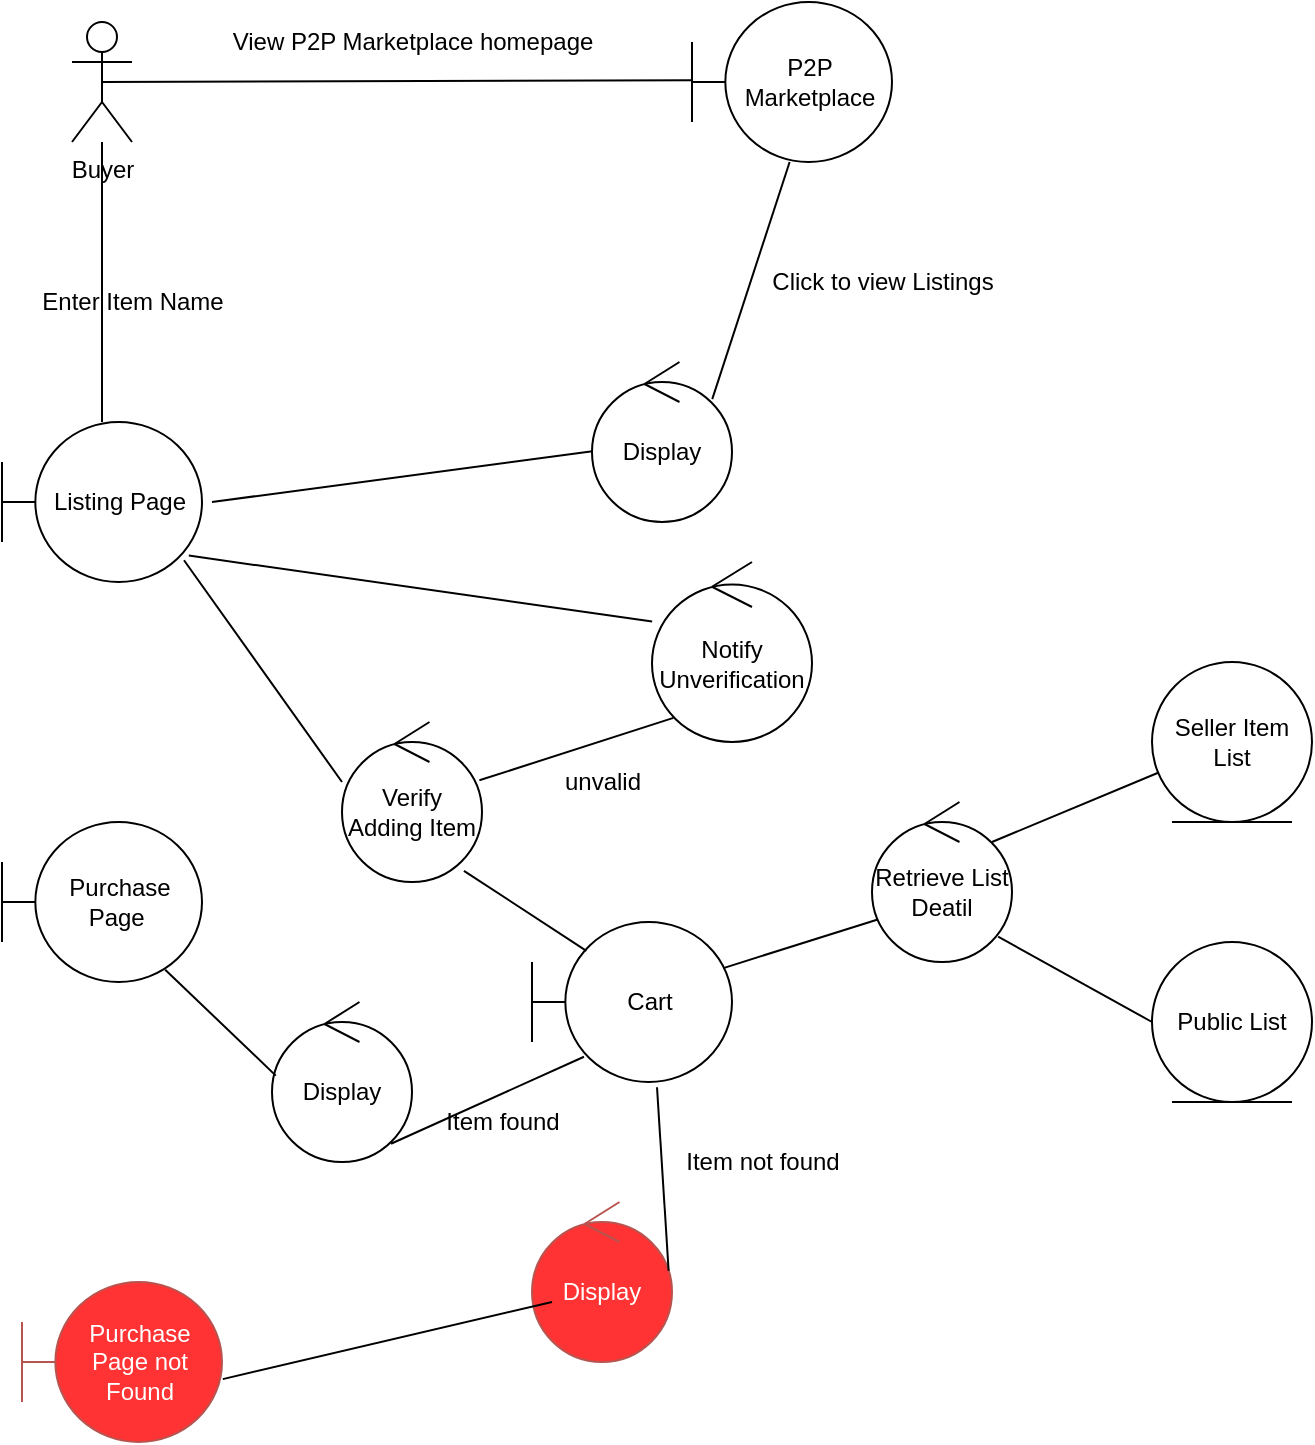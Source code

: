 <mxfile version="15.5.2" type="device"><diagram id="QxmRDZbQetsjv-NV0ukw" name="Page-1"><mxGraphModel dx="1022" dy="1074" grid="1" gridSize="10" guides="1" tooltips="1" connect="1" arrows="1" fold="1" page="1" pageScale="1" pageWidth="850" pageHeight="1100" math="0" shadow="0"><root><mxCell id="0"/><mxCell id="1" parent="0"/><mxCell id="IOenjw6kyqyxthgiv34c-1" value="Buyer" style="shape=umlActor;verticalLabelPosition=bottom;verticalAlign=top;html=1;outlineConnect=0;" parent="1" vertex="1"><mxGeometry x="60" y="70" width="30" height="60" as="geometry"/></mxCell><mxCell id="IOenjw6kyqyxthgiv34c-2" value="" style="endArrow=none;html=1;rounded=0;exitX=0.5;exitY=0.5;exitDx=0;exitDy=0;exitPerimeter=0;entryX=0.001;entryY=0.489;entryDx=0;entryDy=0;entryPerimeter=0;" parent="1" source="IOenjw6kyqyxthgiv34c-1" target="IOenjw6kyqyxthgiv34c-3" edge="1"><mxGeometry width="50" height="50" relative="1" as="geometry"><mxPoint x="130" y="140" as="sourcePoint"/><mxPoint x="360" y="100" as="targetPoint"/></mxGeometry></mxCell><mxCell id="IOenjw6kyqyxthgiv34c-3" value="&lt;span&gt;P2P Marketplace&lt;/span&gt;" style="shape=umlBoundary;whiteSpace=wrap;html=1;" parent="1" vertex="1"><mxGeometry x="370" y="60" width="100" height="80" as="geometry"/></mxCell><mxCell id="IOenjw6kyqyxthgiv34c-4" value="Listing Page" style="shape=umlBoundary;whiteSpace=wrap;html=1;" parent="1" vertex="1"><mxGeometry x="25" y="270" width="100" height="80" as="geometry"/></mxCell><mxCell id="IOenjw6kyqyxthgiv34c-5" value="Purchase Page&amp;nbsp;" style="shape=umlBoundary;whiteSpace=wrap;html=1;" parent="1" vertex="1"><mxGeometry x="25" y="470" width="100" height="80" as="geometry"/></mxCell><mxCell id="IOenjw6kyqyxthgiv34c-6" value="&lt;font color=&quot;#ffffff&quot;&gt;Purchase Page not Found&lt;/font&gt;" style="shape=umlBoundary;whiteSpace=wrap;html=1;fillColor=#FF3333;strokeColor=#b85450;" parent="1" vertex="1"><mxGeometry x="35" y="700" width="100" height="80" as="geometry"/></mxCell><mxCell id="IOenjw6kyqyxthgiv34c-7" value="View P2P Marketplace homepage" style="text;html=1;align=center;verticalAlign=middle;resizable=0;points=[];autosize=1;strokeColor=none;fillColor=none;" parent="1" vertex="1"><mxGeometry x="130" y="70" width="200" height="20" as="geometry"/></mxCell><mxCell id="IOenjw6kyqyxthgiv34c-8" value="Public List" style="ellipse;shape=umlEntity;whiteSpace=wrap;html=1;" parent="1" vertex="1"><mxGeometry x="600" y="530" width="80" height="80" as="geometry"/></mxCell><mxCell id="IOenjw6kyqyxthgiv34c-9" value="Display" style="ellipse;shape=umlControl;whiteSpace=wrap;html=1;" parent="1" vertex="1"><mxGeometry x="320" y="240" width="70" height="80" as="geometry"/></mxCell><mxCell id="IOenjw6kyqyxthgiv34c-10" value="Retrieve List Deatil" style="ellipse;shape=umlControl;whiteSpace=wrap;html=1;" parent="1" vertex="1"><mxGeometry x="460" y="460" width="70" height="80" as="geometry"/></mxCell><mxCell id="IOenjw6kyqyxthgiv34c-11" value="Verify Adding Item" style="ellipse;shape=umlControl;whiteSpace=wrap;html=1;" parent="1" vertex="1"><mxGeometry x="195" y="420" width="70" height="80" as="geometry"/></mxCell><mxCell id="IOenjw6kyqyxthgiv34c-12" value="&lt;font color=&quot;#ffffff&quot;&gt;Display&lt;/font&gt;" style="ellipse;shape=umlControl;whiteSpace=wrap;html=1;fillColor=#FF3333;strokeColor=#b85450;" parent="1" vertex="1"><mxGeometry x="290" y="660" width="70" height="80" as="geometry"/></mxCell><mxCell id="IOenjw6kyqyxthgiv34c-13" value="" style="endArrow=none;html=1;rounded=0;" parent="1" source="IOenjw6kyqyxthgiv34c-4" target="IOenjw6kyqyxthgiv34c-1" edge="1"><mxGeometry width="50" height="50" relative="1" as="geometry"><mxPoint x="50" y="220" as="sourcePoint"/><mxPoint x="100" y="170" as="targetPoint"/></mxGeometry></mxCell><mxCell id="IOenjw6kyqyxthgiv34c-14" value="Enter Item Name" style="text;html=1;align=center;verticalAlign=middle;resizable=0;points=[];autosize=1;strokeColor=none;fillColor=none;" parent="1" vertex="1"><mxGeometry x="35" y="200" width="110" height="20" as="geometry"/></mxCell><mxCell id="IOenjw6kyqyxthgiv34c-15" value="" style="endArrow=none;html=1;rounded=0;exitX=0.859;exitY=0.232;exitDx=0;exitDy=0;exitPerimeter=0;" parent="1" source="IOenjw6kyqyxthgiv34c-9" edge="1"><mxGeometry width="50" height="50" relative="1" as="geometry"><mxPoint x="418.82" y="280" as="sourcePoint"/><mxPoint x="418.82" y="140" as="targetPoint"/></mxGeometry></mxCell><mxCell id="IOenjw6kyqyxthgiv34c-16" value="Click to view Listings" style="text;html=1;align=center;verticalAlign=middle;resizable=0;points=[];autosize=1;strokeColor=none;fillColor=none;" parent="1" vertex="1"><mxGeometry x="400" y="190" width="130" height="20" as="geometry"/></mxCell><mxCell id="IOenjw6kyqyxthgiv34c-17" value="" style="endArrow=none;html=1;rounded=0;" parent="1" target="IOenjw6kyqyxthgiv34c-9" edge="1"><mxGeometry width="50" height="50" relative="1" as="geometry"><mxPoint x="130" y="310" as="sourcePoint"/><mxPoint x="428.82" y="150" as="targetPoint"/></mxGeometry></mxCell><mxCell id="IOenjw6kyqyxthgiv34c-18" value="Seller Item List" style="ellipse;shape=umlEntity;whiteSpace=wrap;html=1;" parent="1" vertex="1"><mxGeometry x="600" y="390" width="80" height="80" as="geometry"/></mxCell><mxCell id="IOenjw6kyqyxthgiv34c-19" value="" style="endArrow=none;html=1;rounded=0;" parent="1" target="IOenjw6kyqyxthgiv34c-18" edge="1"><mxGeometry width="50" height="50" relative="1" as="geometry"><mxPoint x="520" y="480" as="sourcePoint"/><mxPoint x="570" y="430" as="targetPoint"/></mxGeometry></mxCell><mxCell id="IOenjw6kyqyxthgiv34c-20" value="" style="endArrow=none;html=1;rounded=0;entryX=0;entryY=0.5;entryDx=0;entryDy=0;exitX=0.901;exitY=0.842;exitDx=0;exitDy=0;exitPerimeter=0;" parent="1" source="IOenjw6kyqyxthgiv34c-10" target="IOenjw6kyqyxthgiv34c-8" edge="1"><mxGeometry width="50" height="50" relative="1" as="geometry"><mxPoint x="530" y="490" as="sourcePoint"/><mxPoint x="613.013" y="455.23" as="targetPoint"/></mxGeometry></mxCell><mxCell id="IOenjw6kyqyxthgiv34c-21" value="" style="endArrow=none;html=1;rounded=0;entryX=0.91;entryY=0.864;entryDx=0;entryDy=0;entryPerimeter=0;exitX=0;exitY=0.375;exitDx=0;exitDy=0;exitPerimeter=0;" parent="1" source="IOenjw6kyqyxthgiv34c-11" target="IOenjw6kyqyxthgiv34c-4" edge="1"><mxGeometry width="50" height="50" relative="1" as="geometry"><mxPoint x="110" y="430" as="sourcePoint"/><mxPoint x="160" y="380" as="targetPoint"/></mxGeometry></mxCell><mxCell id="IOenjw6kyqyxthgiv34c-22" value="Notify Unverification" style="ellipse;shape=umlControl;whiteSpace=wrap;html=1;" parent="1" vertex="1"><mxGeometry x="350" y="340" width="80" height="90" as="geometry"/></mxCell><mxCell id="IOenjw6kyqyxthgiv34c-23" value="" style="endArrow=none;html=1;rounded=0;entryX=0.934;entryY=0.835;entryDx=0;entryDy=0;entryPerimeter=0;exitX=0.001;exitY=0.33;exitDx=0;exitDy=0;exitPerimeter=0;" parent="1" source="IOenjw6kyqyxthgiv34c-22" target="IOenjw6kyqyxthgiv34c-4" edge="1"><mxGeometry width="50" height="50" relative="1" as="geometry"><mxPoint x="205" y="460" as="sourcePoint"/><mxPoint x="126" y="349.12" as="targetPoint"/></mxGeometry></mxCell><mxCell id="IOenjw6kyqyxthgiv34c-24" value="" style="endArrow=none;html=1;rounded=0;exitX=0.134;exitY=0.866;exitDx=0;exitDy=0;exitPerimeter=0;" parent="1" source="IOenjw6kyqyxthgiv34c-22" target="IOenjw6kyqyxthgiv34c-11" edge="1"><mxGeometry width="50" height="50" relative="1" as="geometry"><mxPoint x="360.08" y="379.7" as="sourcePoint"/><mxPoint x="128.4" y="346.8" as="targetPoint"/></mxGeometry></mxCell><mxCell id="IOenjw6kyqyxthgiv34c-25" value="unvalid" style="text;html=1;align=center;verticalAlign=middle;resizable=0;points=[];autosize=1;strokeColor=none;fillColor=none;" parent="1" vertex="1"><mxGeometry x="300" y="440" width="50" height="20" as="geometry"/></mxCell><mxCell id="IOenjw6kyqyxthgiv34c-26" value="&lt;span&gt;Cart&lt;/span&gt;" style="shape=umlBoundary;whiteSpace=wrap;html=1;" parent="1" vertex="1"><mxGeometry x="290" y="520" width="100" height="80" as="geometry"/></mxCell><mxCell id="IOenjw6kyqyxthgiv34c-27" value="Display" style="ellipse;shape=umlControl;whiteSpace=wrap;html=1;" parent="1" vertex="1"><mxGeometry x="160" y="560" width="70" height="80" as="geometry"/></mxCell><mxCell id="IOenjw6kyqyxthgiv34c-28" value="" style="endArrow=none;html=1;rounded=0;entryX=0.871;entryY=0.93;entryDx=0;entryDy=0;entryPerimeter=0;exitX=0.272;exitY=0.18;exitDx=0;exitDy=0;exitPerimeter=0;" parent="1" source="IOenjw6kyqyxthgiv34c-26" target="IOenjw6kyqyxthgiv34c-11" edge="1"><mxGeometry width="50" height="50" relative="1" as="geometry"><mxPoint x="205" y="460" as="sourcePoint"/><mxPoint x="126" y="349.12" as="targetPoint"/></mxGeometry></mxCell><mxCell id="IOenjw6kyqyxthgiv34c-29" value="" style="endArrow=none;html=1;rounded=0;entryX=0.26;entryY=0.842;entryDx=0;entryDy=0;entryPerimeter=0;exitX=0.85;exitY=0.886;exitDx=0;exitDy=0;exitPerimeter=0;" parent="1" source="IOenjw6kyqyxthgiv34c-27" target="IOenjw6kyqyxthgiv34c-26" edge="1"><mxGeometry width="50" height="50" relative="1" as="geometry"><mxPoint x="230" y="670" as="sourcePoint"/><mxPoint x="280" y="620" as="targetPoint"/></mxGeometry></mxCell><mxCell id="IOenjw6kyqyxthgiv34c-30" value="" style="endArrow=none;html=1;rounded=0;entryX=0.027;entryY=0.46;entryDx=0;entryDy=0;entryPerimeter=0;exitX=0.816;exitY=0.923;exitDx=0;exitDy=0;exitPerimeter=0;" parent="1" source="IOenjw6kyqyxthgiv34c-5" target="IOenjw6kyqyxthgiv34c-27" edge="1"><mxGeometry width="50" height="50" relative="1" as="geometry"><mxPoint x="229.5" y="640.88" as="sourcePoint"/><mxPoint x="326" y="597.36" as="targetPoint"/></mxGeometry></mxCell><mxCell id="IOenjw6kyqyxthgiv34c-31" value="" style="endArrow=none;html=1;rounded=0;exitX=0.976;exitY=0.43;exitDx=0;exitDy=0;exitPerimeter=0;entryX=0.625;entryY=1.033;entryDx=0;entryDy=0;entryPerimeter=0;" parent="1" source="IOenjw6kyqyxthgiv34c-12" target="IOenjw6kyqyxthgiv34c-26" edge="1"><mxGeometry width="50" height="50" relative="1" as="geometry"><mxPoint x="229.5" y="640.88" as="sourcePoint"/><mxPoint x="326" y="597.36" as="targetPoint"/></mxGeometry></mxCell><mxCell id="IOenjw6kyqyxthgiv34c-32" value="" style="endArrow=none;html=1;rounded=0;exitX=1.004;exitY=0.607;exitDx=0;exitDy=0;exitPerimeter=0;entryX=0.143;entryY=0.625;entryDx=0;entryDy=0;entryPerimeter=0;" parent="1" source="IOenjw6kyqyxthgiv34c-6" target="IOenjw6kyqyxthgiv34c-12" edge="1"><mxGeometry width="50" height="50" relative="1" as="geometry"><mxPoint x="368.32" y="704.4" as="sourcePoint"/><mxPoint x="362.5" y="612.64" as="targetPoint"/></mxGeometry></mxCell><mxCell id="IOenjw6kyqyxthgiv34c-33" value="&lt;font color=&quot;#000000&quot;&gt;Item not found&lt;/font&gt;" style="text;html=1;align=center;verticalAlign=middle;resizable=0;points=[];autosize=1;strokeColor=none;fillColor=none;fontColor=#FFFFFF;" parent="1" vertex="1"><mxGeometry x="360" y="630" width="90" height="20" as="geometry"/></mxCell><mxCell id="IOenjw6kyqyxthgiv34c-34" value="Item found" style="text;html=1;align=center;verticalAlign=middle;resizable=0;points=[];autosize=1;strokeColor=none;fillColor=none;fontColor=#000000;" parent="1" vertex="1"><mxGeometry x="240" y="610" width="70" height="20" as="geometry"/></mxCell><mxCell id="IOenjw6kyqyxthgiv34c-35" value="" style="endArrow=none;html=1;rounded=0;fontColor=#000000;entryX=0.041;entryY=0.734;entryDx=0;entryDy=0;entryPerimeter=0;exitX=0.957;exitY=0.288;exitDx=0;exitDy=0;exitPerimeter=0;" parent="1" source="IOenjw6kyqyxthgiv34c-26" target="IOenjw6kyqyxthgiv34c-10" edge="1"><mxGeometry width="50" height="50" relative="1" as="geometry"><mxPoint x="490" y="700" as="sourcePoint"/><mxPoint x="540" y="650" as="targetPoint"/></mxGeometry></mxCell></root></mxGraphModel></diagram></mxfile>